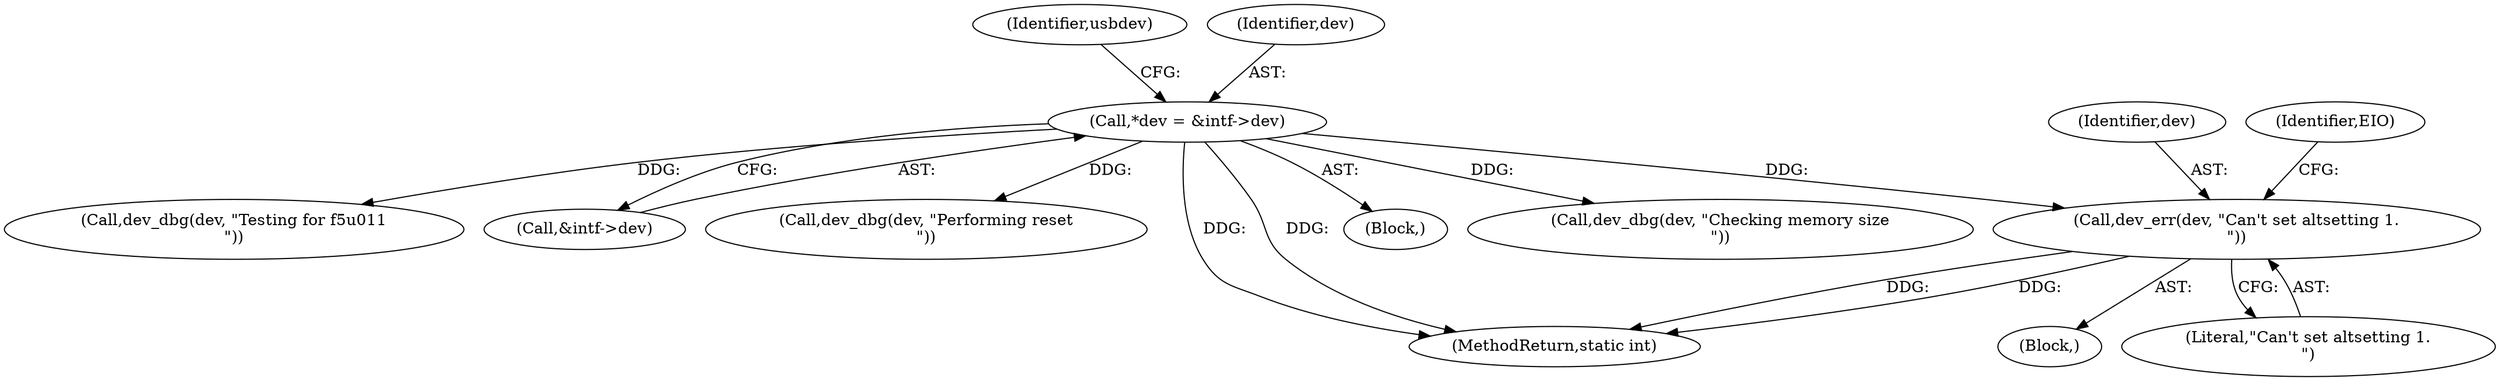 digraph "0_linux_2d6a0e9de03ee658a9adc3bfb2f0ca55dff1e478@pointer" {
"1000135" [label="(Call,dev_err(dev, \"Can't set altsetting 1.\n\"))"];
"1000106" [label="(Call,*dev = &intf->dev)"];
"1000104" [label="(Block,)"];
"1000390" [label="(Call,dev_dbg(dev, \"Checking memory size\n\"))"];
"1000106" [label="(Call,*dev = &intf->dev)"];
"1000304" [label="(Call,dev_dbg(dev, \"Testing for f5u011\n\"))"];
"1000108" [label="(Call,&intf->dev)"];
"1000135" [label="(Call,dev_err(dev, \"Can't set altsetting 1.\n\"))"];
"1000561" [label="(Call,dev_dbg(dev, \"Performing reset\n\"))"];
"1000137" [label="(Literal,\"Can't set altsetting 1.\n\")"];
"1000136" [label="(Identifier,dev)"];
"1000643" [label="(MethodReturn,static int)"];
"1000140" [label="(Identifier,EIO)"];
"1000114" [label="(Identifier,usbdev)"];
"1000134" [label="(Block,)"];
"1000107" [label="(Identifier,dev)"];
"1000135" -> "1000134"  [label="AST: "];
"1000135" -> "1000137"  [label="CFG: "];
"1000136" -> "1000135"  [label="AST: "];
"1000137" -> "1000135"  [label="AST: "];
"1000140" -> "1000135"  [label="CFG: "];
"1000135" -> "1000643"  [label="DDG: "];
"1000135" -> "1000643"  [label="DDG: "];
"1000106" -> "1000135"  [label="DDG: "];
"1000106" -> "1000104"  [label="AST: "];
"1000106" -> "1000108"  [label="CFG: "];
"1000107" -> "1000106"  [label="AST: "];
"1000108" -> "1000106"  [label="AST: "];
"1000114" -> "1000106"  [label="CFG: "];
"1000106" -> "1000643"  [label="DDG: "];
"1000106" -> "1000643"  [label="DDG: "];
"1000106" -> "1000304"  [label="DDG: "];
"1000106" -> "1000390"  [label="DDG: "];
"1000106" -> "1000561"  [label="DDG: "];
}
